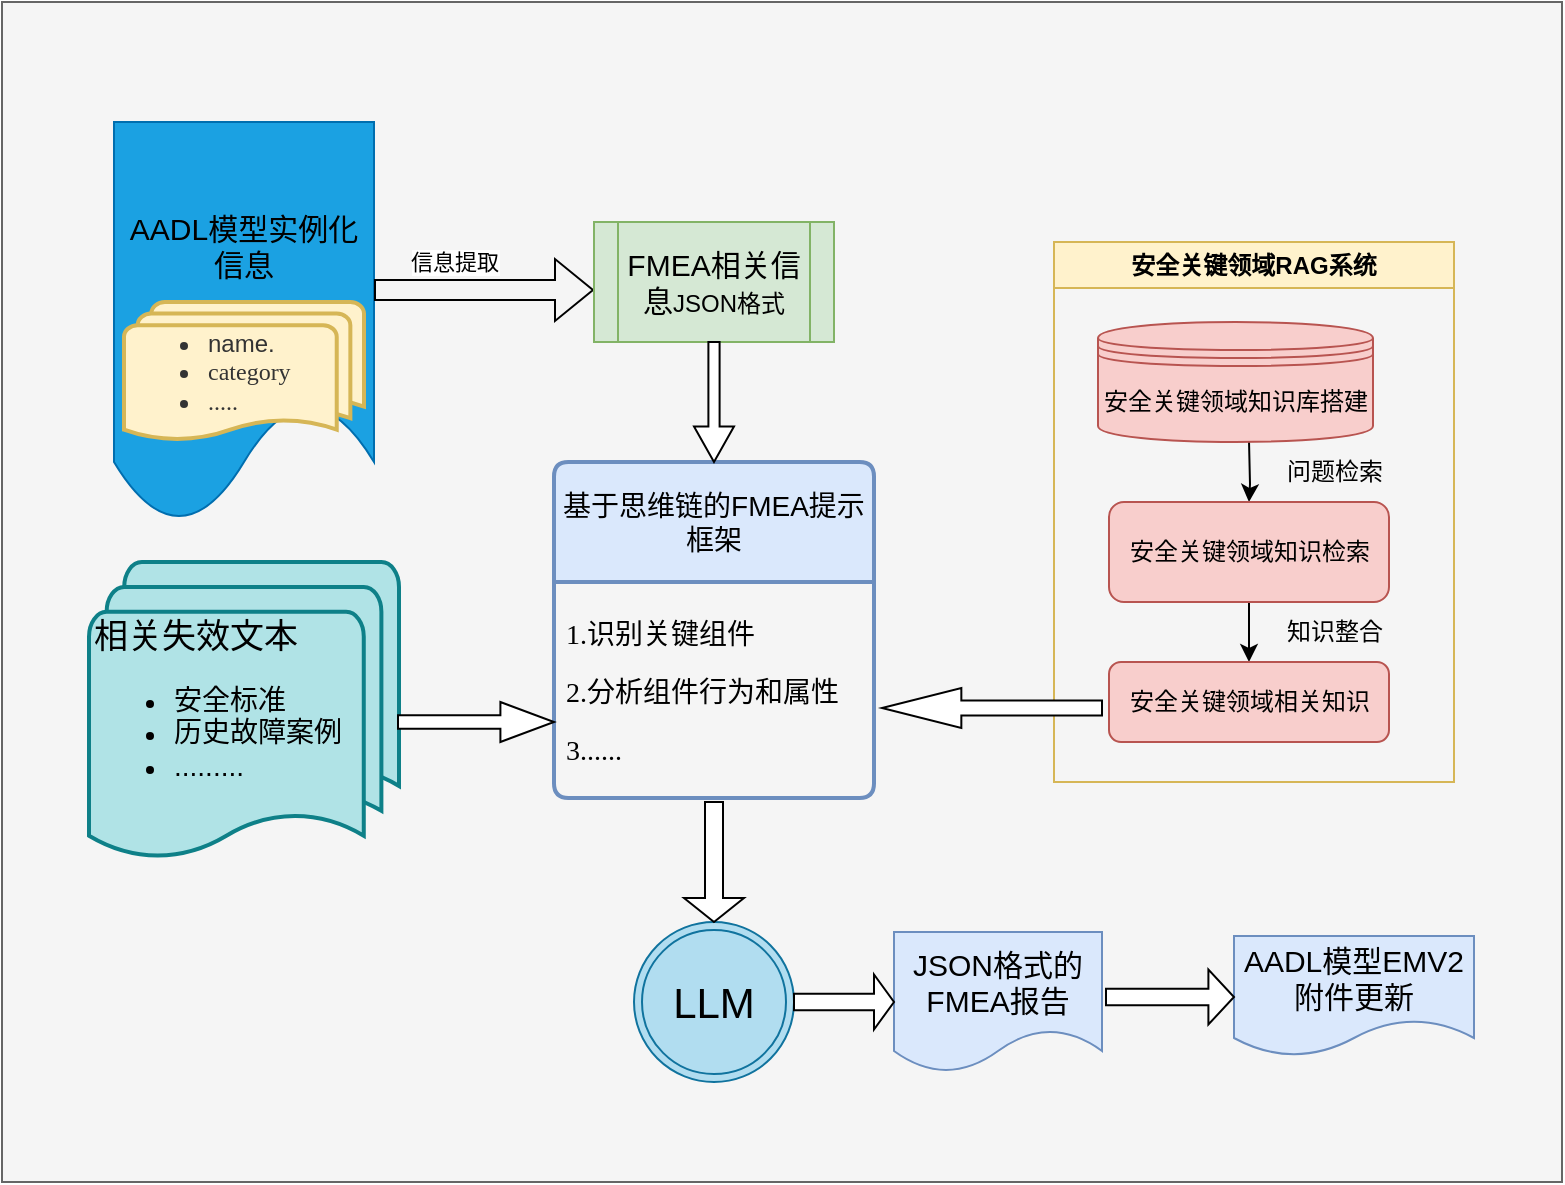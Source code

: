 <mxfile version="27.0.4">
  <diagram name="第 1 页" id="I-FHmJqJn4Lj6oNasydo">
    <mxGraphModel dx="1554" dy="896" grid="1" gridSize="10" guides="1" tooltips="1" connect="1" arrows="1" fold="1" page="1" pageScale="1" pageWidth="827" pageHeight="1169" math="0" shadow="0">
      <root>
        <mxCell id="0" />
        <mxCell id="1" parent="0" />
        <mxCell id="Ne2g3-kz1IsfRp00sByH-3" value="" style="rounded=0;whiteSpace=wrap;html=1;fillColor=#f5f5f5;fontColor=#333333;strokeColor=#666666;" vertex="1" parent="1">
          <mxGeometry x="24" y="20" width="780" height="590" as="geometry" />
        </mxCell>
        <mxCell id="FVaBGFV1bEwPQXF_SMrs-1" value="&lt;font style=&quot;color: rgb(0, 0, 0); font-size: 15px;&quot;&gt;AADL模型实例化信息&lt;/font&gt;&lt;div&gt;&lt;br&gt;&lt;/div&gt;" style="shape=document;whiteSpace=wrap;html=1;boundedLbl=1;align=center;fillColor=#1ba1e2;fontColor=#ffffff;strokeColor=#006EAF;" parent="1" vertex="1">
          <mxGeometry x="80" y="80" width="130" height="200" as="geometry" />
        </mxCell>
        <mxCell id="FVaBGFV1bEwPQXF_SMrs-2" value="" style="shape=flexArrow;endArrow=classic;html=1;rounded=0;" parent="1" edge="1">
          <mxGeometry width="50" height="50" relative="1" as="geometry">
            <mxPoint x="210" y="164" as="sourcePoint" />
            <mxPoint x="320" y="164" as="targetPoint" />
          </mxGeometry>
        </mxCell>
        <mxCell id="FVaBGFV1bEwPQXF_SMrs-4" value="信息提取" style="edgeLabel;html=1;align=center;verticalAlign=middle;resizable=0;points=[];" parent="FVaBGFV1bEwPQXF_SMrs-2" vertex="1" connectable="0">
          <mxGeometry x="-0.472" y="6" relative="1" as="geometry">
            <mxPoint x="11" y="-8" as="offset" />
          </mxGeometry>
        </mxCell>
        <mxCell id="FVaBGFV1bEwPQXF_SMrs-5" value="&lt;div&gt;&lt;font style=&quot;font-size: 15px;&quot;&gt;FMEA相关信息&lt;/font&gt;&lt;span style=&quot;background-color: transparent; color: light-dark(rgb(0, 0, 0), rgb(255, 255, 255));&quot;&gt;JSON格式&lt;/span&gt;&lt;/div&gt;" style="shape=process;whiteSpace=wrap;html=1;backgroundOutline=1;fillColor=#d5e8d4;strokeColor=#82b366;" parent="1" vertex="1">
          <mxGeometry x="320" y="130" width="120" height="60" as="geometry" />
        </mxCell>
        <mxCell id="FVaBGFV1bEwPQXF_SMrs-6" value="安全关键领域RAG系统" style="swimlane;whiteSpace=wrap;html=1;fillColor=#fff2cc;strokeColor=#d6b656;" parent="1" vertex="1">
          <mxGeometry x="550" y="140" width="200" height="270" as="geometry" />
        </mxCell>
        <mxCell id="FVaBGFV1bEwPQXF_SMrs-11" value="" style="edgeStyle=orthogonalEdgeStyle;rounded=0;orthogonalLoop=1;jettySize=auto;html=1;" parent="FVaBGFV1bEwPQXF_SMrs-6" target="FVaBGFV1bEwPQXF_SMrs-10" edge="1">
          <mxGeometry relative="1" as="geometry">
            <mxPoint x="97.517" y="100" as="sourcePoint" />
          </mxGeometry>
        </mxCell>
        <mxCell id="FVaBGFV1bEwPQXF_SMrs-14" value="" style="edgeStyle=orthogonalEdgeStyle;rounded=0;orthogonalLoop=1;jettySize=auto;html=1;" parent="FVaBGFV1bEwPQXF_SMrs-6" source="FVaBGFV1bEwPQXF_SMrs-10" target="FVaBGFV1bEwPQXF_SMrs-13" edge="1">
          <mxGeometry relative="1" as="geometry" />
        </mxCell>
        <mxCell id="FVaBGFV1bEwPQXF_SMrs-10" value="安全关键领域知识检索" style="rounded=1;whiteSpace=wrap;html=1;fillColor=#f8cecc;strokeColor=#b85450;" parent="FVaBGFV1bEwPQXF_SMrs-6" vertex="1">
          <mxGeometry x="27.5" y="130" width="140" height="50" as="geometry" />
        </mxCell>
        <mxCell id="FVaBGFV1bEwPQXF_SMrs-13" value="安全关键领域相关知识" style="whiteSpace=wrap;html=1;rounded=1;fillColor=#f8cecc;strokeColor=#b85450;" parent="FVaBGFV1bEwPQXF_SMrs-6" vertex="1">
          <mxGeometry x="27.5" y="210" width="140" height="40" as="geometry" />
        </mxCell>
        <mxCell id="FVaBGFV1bEwPQXF_SMrs-15" value="问题检索" style="text;html=1;align=center;verticalAlign=middle;resizable=0;points=[];autosize=1;strokeColor=none;fillColor=none;" parent="FVaBGFV1bEwPQXF_SMrs-6" vertex="1">
          <mxGeometry x="105" y="100" width="70" height="30" as="geometry" />
        </mxCell>
        <mxCell id="FVaBGFV1bEwPQXF_SMrs-16" value="知识整合" style="text;html=1;align=center;verticalAlign=middle;resizable=0;points=[];autosize=1;strokeColor=none;fillColor=none;" parent="FVaBGFV1bEwPQXF_SMrs-6" vertex="1">
          <mxGeometry x="105" y="180" width="70" height="30" as="geometry" />
        </mxCell>
        <mxCell id="FVaBGFV1bEwPQXF_SMrs-24" value="&lt;span style=&quot;text-wrap-mode: nowrap;&quot;&gt;安全关键领域知识库搭建&lt;/span&gt;" style="shape=datastore;whiteSpace=wrap;html=1;fillColor=#f8cecc;strokeColor=#b85450;" parent="FVaBGFV1bEwPQXF_SMrs-6" vertex="1">
          <mxGeometry x="22" y="40" width="137.5" height="60" as="geometry" />
        </mxCell>
        <mxCell id="FVaBGFV1bEwPQXF_SMrs-23" value="&lt;ul style=&quot;color: rgb(51, 51, 51); line-height: 2.4px;&quot;&gt;&lt;li&gt;name.&lt;/li&gt;&lt;li&gt;&lt;p class=&quot;MsoNormal&quot;&gt;&lt;span style=&quot;font-family: &amp;quot;Times New Roman&amp;quot;; line-height: 2.4px;&quot;&gt;category&lt;/span&gt;&lt;/p&gt;&lt;/li&gt;&lt;li&gt;&lt;p class=&quot;MsoNormal&quot;&gt;&lt;span style=&quot;font-family: &amp;quot;Times New Roman&amp;quot;; background-color: transparent; color: light-dark(rgb(51, 51, 51), rgb(193, 193, 193));&quot;&gt;.....&lt;/span&gt;&lt;/p&gt;&lt;/li&gt;&lt;/ul&gt;" style="strokeWidth=2;html=1;shape=mxgraph.flowchart.multi-document;whiteSpace=wrap;align=left;fillColor=#fff2cc;strokeColor=#d6b656;" parent="1" vertex="1">
          <mxGeometry x="85" y="170" width="120" height="70" as="geometry" />
        </mxCell>
        <mxCell id="FVaBGFV1bEwPQXF_SMrs-25" value="基于思维链的FMEA提示框架" style="swimlane;childLayout=stackLayout;horizontal=1;startSize=60;horizontalStack=0;rounded=1;fontSize=14;fontStyle=0;strokeWidth=2;resizeParent=0;resizeLast=1;shadow=0;dashed=0;align=center;arcSize=4;whiteSpace=wrap;html=1;fillColor=#dae8fc;strokeColor=#6c8ebf;" parent="1" vertex="1">
          <mxGeometry x="300" y="250" width="160" height="168" as="geometry">
            <mxRectangle x="300" y="270" width="220" height="50" as="alternateBounds" />
          </mxGeometry>
        </mxCell>
        <mxCell id="FVaBGFV1bEwPQXF_SMrs-26" value="&lt;p class=&quot;MsoNormal&quot;&gt;&lt;span style=&quot;mso-spacerun:&#39;yes&#39;;font-family:宋体;mso-ascii-font-family:&#39;Times New Roman&#39;;&lt;br/&gt;mso-hansi-font-family:&#39;Times New Roman&#39;;mso-bidi-font-family:&#39;Times New Roman&#39;;font-size:10.5pt;&lt;br/&gt;mso-font-kerning:1.0pt;&quot;&gt;&lt;font face=&quot;Times New Roman&quot;&gt;1.&lt;/font&gt;&lt;/span&gt;&lt;span style=&quot;mso-spacerun:&#39;yes&#39;;font-family:宋体;mso-ascii-font-family:&#39;Times New Roman&#39;;&lt;br/&gt;mso-hansi-font-family:&#39;Times New Roman&#39;;mso-bidi-font-family:&#39;Times New Roman&#39;;font-size:10.5pt;&lt;br/&gt;mso-font-kerning:1.0pt;&quot;&gt;识别关键组件&lt;/span&gt;&lt;/p&gt;&lt;p class=&quot;MsoNormal&quot;&gt;&lt;span style=&quot;mso-spacerun:&#39;yes&#39;;font-family:宋体;mso-ascii-font-family:&#39;Times New Roman&#39;;&lt;br/&gt;mso-hansi-font-family:&#39;Times New Roman&#39;;mso-bidi-font-family:&#39;Times New Roman&#39;;font-size:10.5pt;&lt;br/&gt;mso-font-kerning:1.0pt;&quot;&gt;&lt;font face=&quot;Times New Roman&quot;&gt;2.&lt;/font&gt;&lt;/span&gt;&lt;span style=&quot;mso-spacerun:&#39;yes&#39;;font-family:宋体;mso-ascii-font-family:&#39;Times New Roman&#39;;&lt;br/&gt;mso-hansi-font-family:&#39;Times New Roman&#39;;mso-bidi-font-family:&#39;Times New Roman&#39;;font-size:10.5pt;&lt;br/&gt;mso-font-kerning:1.0pt;&quot;&gt;分析组件行为和属性&lt;/span&gt;&lt;/p&gt;&lt;p class=&quot;MsoNormal&quot;&gt;&lt;span style=&quot;mso-spacerun:&#39;yes&#39;;font-family:宋体;mso-ascii-font-family:&#39;Times New Roman&#39;;&lt;br/&gt;mso-hansi-font-family:&#39;Times New Roman&#39;;mso-bidi-font-family:&#39;Times New Roman&#39;;font-size:10.5pt;&lt;br/&gt;mso-font-kerning:1.0pt;&quot;&gt;3......&lt;/span&gt;&lt;/p&gt;&lt;p class=&quot;MsoNormal&quot;&gt;&lt;span style=&quot;mso-spacerun:&#39;yes&#39;;font-family:宋体;mso-ascii-font-family:&#39;Times New Roman&#39;;&lt;br/&gt;mso-hansi-font-family:&#39;Times New Roman&#39;;mso-bidi-font-family:&#39;Times New Roman&#39;;font-size:10.5pt;&lt;br/&gt;mso-font-kerning:1.0pt;&quot;&gt;&lt;br&gt;&lt;/span&gt;&lt;/p&gt;" style="align=left;strokeColor=none;fillColor=none;spacingLeft=4;spacingRight=4;fontSize=12;verticalAlign=top;resizable=0;rotatable=0;part=1;html=1;whiteSpace=wrap;" parent="FVaBGFV1bEwPQXF_SMrs-25" vertex="1">
          <mxGeometry y="60" width="160" height="108" as="geometry" />
        </mxCell>
        <mxCell id="FVaBGFV1bEwPQXF_SMrs-41" style="edgeStyle=orthogonalEdgeStyle;rounded=0;orthogonalLoop=1;jettySize=auto;html=1;exitX=0.5;exitY=1;exitDx=0;exitDy=0;" parent="FVaBGFV1bEwPQXF_SMrs-25" source="FVaBGFV1bEwPQXF_SMrs-26" target="FVaBGFV1bEwPQXF_SMrs-26" edge="1">
          <mxGeometry relative="1" as="geometry" />
        </mxCell>
        <mxCell id="FVaBGFV1bEwPQXF_SMrs-39" value="" style="html=1;shadow=0;dashed=0;align=center;verticalAlign=middle;shape=mxgraph.arrows2.arrow;dy=0.72;dx=17.8;direction=south;notch=0;" parent="1" vertex="1">
          <mxGeometry x="370" y="190" width="20" height="60" as="geometry" />
        </mxCell>
        <mxCell id="FVaBGFV1bEwPQXF_SMrs-42" value="" style="html=1;shadow=0;dashed=0;align=center;verticalAlign=middle;shape=mxgraph.arrows2.arrow;dy=0.62;dx=39.67;flipH=1;notch=0;" parent="1" vertex="1">
          <mxGeometry x="464" y="363" width="110" height="20" as="geometry" />
        </mxCell>
        <mxCell id="FVaBGFV1bEwPQXF_SMrs-48" value="&lt;span style=&quot;text-wrap-mode: nowrap;&quot;&gt;&lt;font style=&quot;font-size: 17px;&quot;&gt;相关失效文本&lt;/font&gt;&lt;/span&gt;&lt;div style=&quot;&quot;&gt;&lt;ul&gt;&lt;li&gt;&lt;span style=&quot;font-size: 14px; text-wrap-mode: nowrap;&quot;&gt;安全标准&lt;/span&gt;&lt;/li&gt;&lt;li&gt;&lt;span style=&quot;font-size: 14px; text-wrap-mode: nowrap;&quot;&gt;历史故障案例&lt;/span&gt;&lt;/li&gt;&lt;li&gt;&lt;span style=&quot;font-size: 14px; text-wrap-mode: nowrap;&quot;&gt;.........&lt;/span&gt;&lt;/li&gt;&lt;/ul&gt;&lt;/div&gt;" style="strokeWidth=2;html=1;shape=mxgraph.flowchart.multi-document;whiteSpace=wrap;align=left;fillColor=#b0e3e6;strokeColor=#0e8088;" parent="1" vertex="1">
          <mxGeometry x="67.5" y="300" width="155" height="150" as="geometry" />
        </mxCell>
        <mxCell id="FVaBGFV1bEwPQXF_SMrs-51" value="" style="html=1;shadow=0;dashed=0;align=center;verticalAlign=middle;shape=mxgraph.arrows2.arrow;dy=0.66;dx=26.8;notch=0;" parent="1" vertex="1">
          <mxGeometry x="222" y="370" width="78" height="20" as="geometry" />
        </mxCell>
        <mxCell id="FVaBGFV1bEwPQXF_SMrs-52" value="&lt;font style=&quot;font-size: 21px;&quot;&gt;LLM&lt;/font&gt;" style="ellipse;shape=doubleEllipse;whiteSpace=wrap;html=1;aspect=fixed;fillColor=#b1ddf0;strokeColor=#10739e;" parent="1" vertex="1">
          <mxGeometry x="340" y="480" width="80" height="80" as="geometry" />
        </mxCell>
        <mxCell id="FVaBGFV1bEwPQXF_SMrs-53" value="&lt;font style=&quot;font-size: 15px;&quot;&gt;JSON格式的&lt;/font&gt;&lt;div&gt;&lt;font style=&quot;font-size: 15px;&quot;&gt;FMEA报告&lt;/font&gt;&lt;/div&gt;" style="shape=document;whiteSpace=wrap;html=1;boundedLbl=1;fillColor=#dae8fc;strokeColor=#6c8ebf;" parent="1" vertex="1">
          <mxGeometry x="470" y="485" width="104" height="70" as="geometry" />
        </mxCell>
        <mxCell id="FVaBGFV1bEwPQXF_SMrs-57" value="&lt;font style=&quot;font-size: 15px;&quot;&gt;AADL模型EMV2附件更新&lt;/font&gt;" style="shape=document;whiteSpace=wrap;html=1;boundedLbl=1;fillColor=#dae8fc;strokeColor=#6c8ebf;" parent="1" vertex="1">
          <mxGeometry x="640" y="487" width="120" height="60" as="geometry" />
        </mxCell>
        <mxCell id="FVaBGFV1bEwPQXF_SMrs-59" value="" style="shape=singleArrow;direction=south;whiteSpace=wrap;html=1;" parent="1" vertex="1">
          <mxGeometry x="365" y="420" width="30" height="60" as="geometry" />
        </mxCell>
        <mxCell id="FVaBGFV1bEwPQXF_SMrs-63" value="" style="shape=singleArrow;whiteSpace=wrap;html=1;" parent="1" vertex="1">
          <mxGeometry x="576" y="503.75" width="64" height="27.5" as="geometry" />
        </mxCell>
        <mxCell id="FVaBGFV1bEwPQXF_SMrs-68" value="" style="shape=singleArrow;whiteSpace=wrap;html=1;" parent="1" vertex="1">
          <mxGeometry x="420" y="506.25" width="50" height="27.5" as="geometry" />
        </mxCell>
      </root>
    </mxGraphModel>
  </diagram>
</mxfile>
